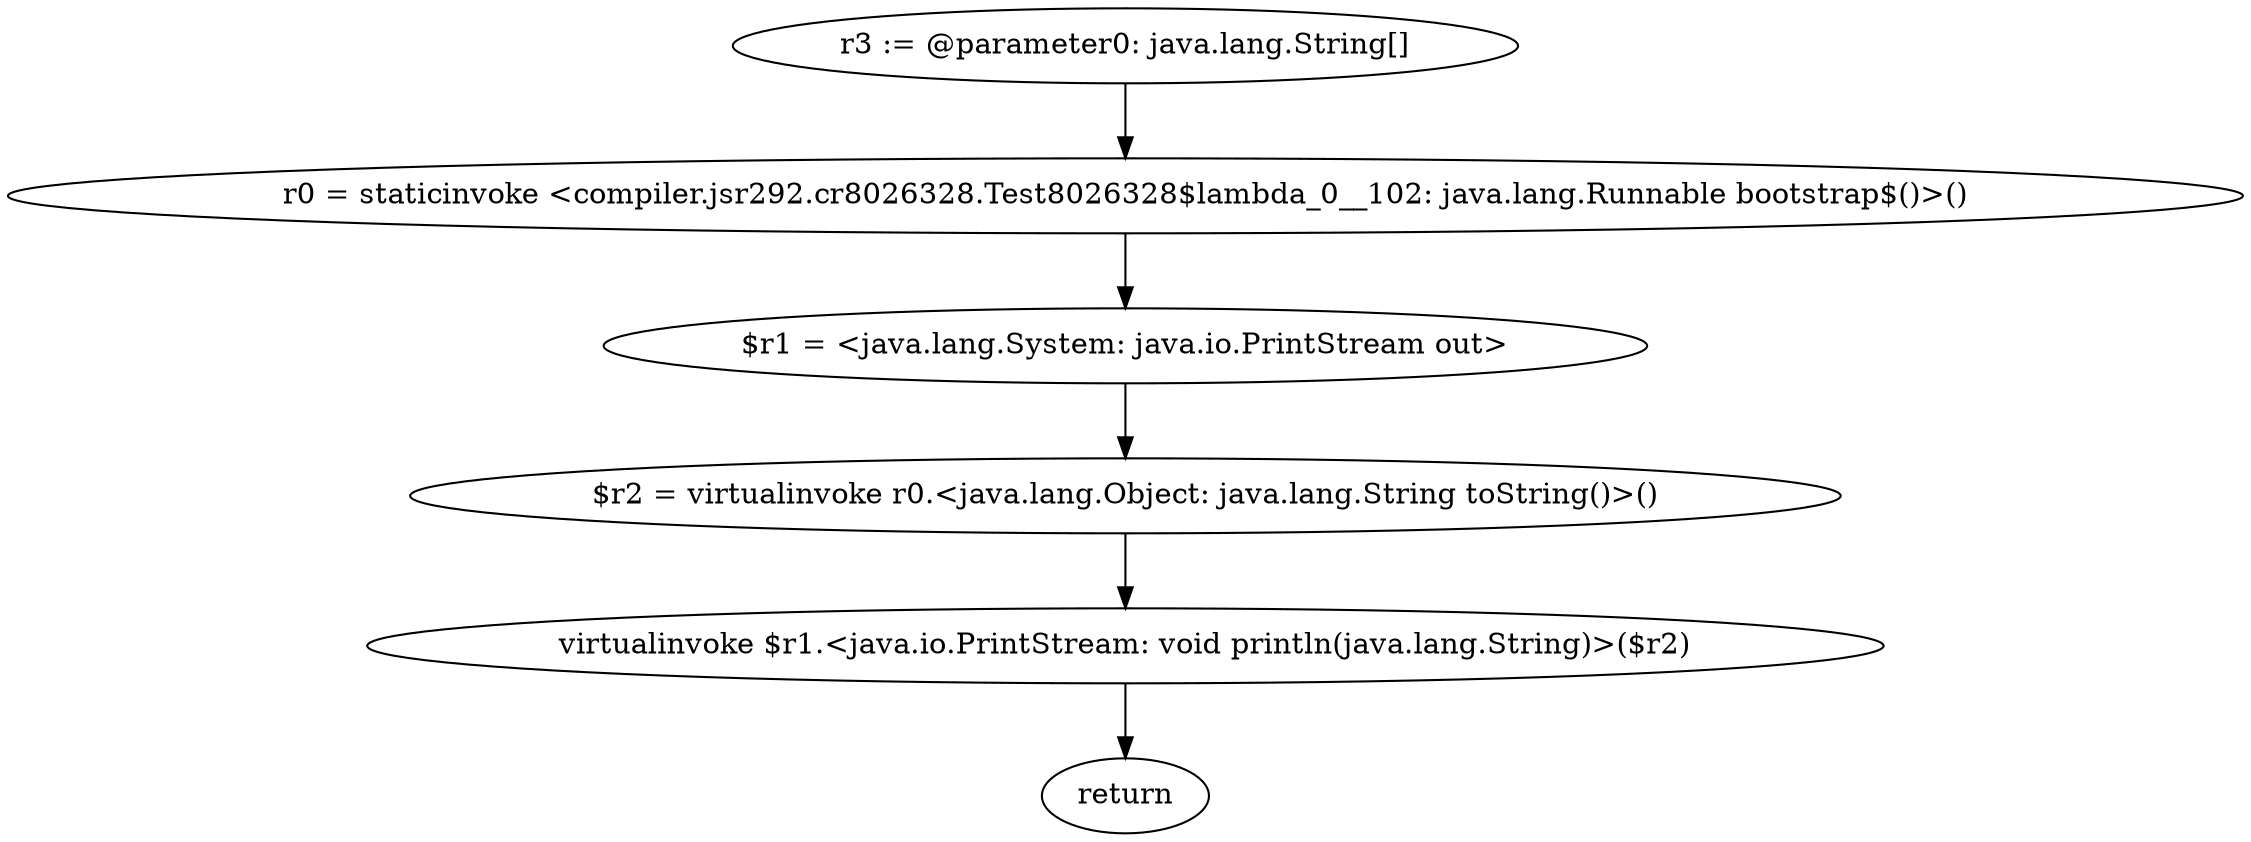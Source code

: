 digraph "unitGraph" {
    "r3 := @parameter0: java.lang.String[]"
    "r0 = staticinvoke <compiler.jsr292.cr8026328.Test8026328$lambda_0__102: java.lang.Runnable bootstrap$()>()"
    "$r1 = <java.lang.System: java.io.PrintStream out>"
    "$r2 = virtualinvoke r0.<java.lang.Object: java.lang.String toString()>()"
    "virtualinvoke $r1.<java.io.PrintStream: void println(java.lang.String)>($r2)"
    "return"
    "r3 := @parameter0: java.lang.String[]"->"r0 = staticinvoke <compiler.jsr292.cr8026328.Test8026328$lambda_0__102: java.lang.Runnable bootstrap$()>()";
    "r0 = staticinvoke <compiler.jsr292.cr8026328.Test8026328$lambda_0__102: java.lang.Runnable bootstrap$()>()"->"$r1 = <java.lang.System: java.io.PrintStream out>";
    "$r1 = <java.lang.System: java.io.PrintStream out>"->"$r2 = virtualinvoke r0.<java.lang.Object: java.lang.String toString()>()";
    "$r2 = virtualinvoke r0.<java.lang.Object: java.lang.String toString()>()"->"virtualinvoke $r1.<java.io.PrintStream: void println(java.lang.String)>($r2)";
    "virtualinvoke $r1.<java.io.PrintStream: void println(java.lang.String)>($r2)"->"return";
}
